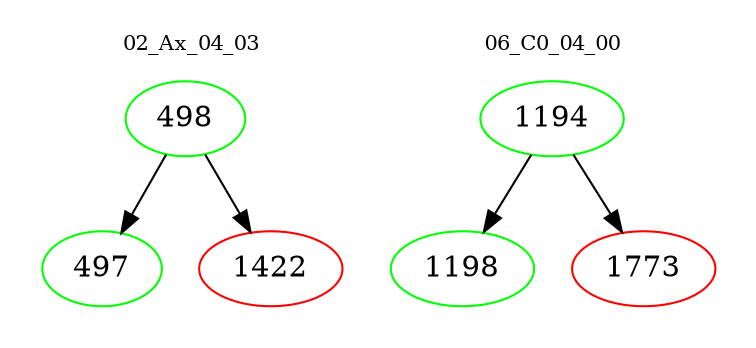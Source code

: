 digraph{
subgraph cluster_0 {
color = white
label = "02_Ax_04_03";
fontsize=10;
T0_498 [label="498", color="green"]
T0_498 -> T0_497 [color="black"]
T0_497 [label="497", color="green"]
T0_498 -> T0_1422 [color="black"]
T0_1422 [label="1422", color="red"]
}
subgraph cluster_1 {
color = white
label = "06_C0_04_00";
fontsize=10;
T1_1194 [label="1194", color="green"]
T1_1194 -> T1_1198 [color="black"]
T1_1198 [label="1198", color="green"]
T1_1194 -> T1_1773 [color="black"]
T1_1773 [label="1773", color="red"]
}
}
